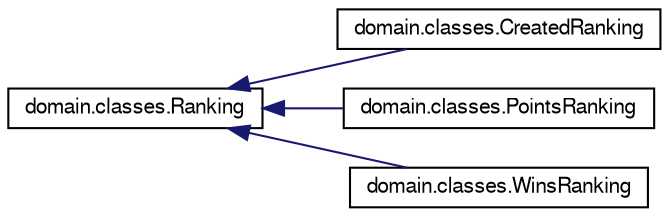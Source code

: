 digraph "Representación gráfica de la clase"
{
 // LATEX_PDF_SIZE
  edge [fontname="FreeSans",fontsize="10",labelfontname="FreeSans",labelfontsize="10"];
  node [fontname="FreeSans",fontsize="10",shape=record];
  rankdir="LR";
  Node0 [label="domain.classes.Ranking",height=0.2,width=0.4,color="black", fillcolor="white", style="filled",URL="$classdomain_1_1classes_1_1_ranking.html",tooltip="Clase Cell que contiene los métodos necesarios para cualquier tipo de ranking."];
  Node0 -> Node1 [dir="back",color="midnightblue",fontsize="10",style="solid",fontname="FreeSans"];
  Node1 [label="domain.classes.CreatedRanking",height=0.2,width=0.4,color="black", fillcolor="white", style="filled",URL="$classdomain_1_1classes_1_1_created_ranking.html",tooltip="Clase CreatedRanking que representa el ranking por partidas creadas e indica como ordenar a los jugad..."];
  Node0 -> Node2 [dir="back",color="midnightblue",fontsize="10",style="solid",fontname="FreeSans"];
  Node2 [label="domain.classes.PointsRanking",height=0.2,width=0.4,color="black", fillcolor="white", style="filled",URL="$classdomain_1_1classes_1_1_points_ranking.html",tooltip="Clase PointsRanking que representa el ranking por puntos e indica como ordenar a los jugadores según ..."];
  Node0 -> Node3 [dir="back",color="midnightblue",fontsize="10",style="solid",fontname="FreeSans"];
  Node3 [label="domain.classes.WinsRanking",height=0.2,width=0.4,color="black", fillcolor="white", style="filled",URL="$classdomain_1_1classes_1_1_wins_ranking.html",tooltip="Clase WinsRanking que representa el ranking por victorias e indica como ordenar a los jugadores según..."];
}
